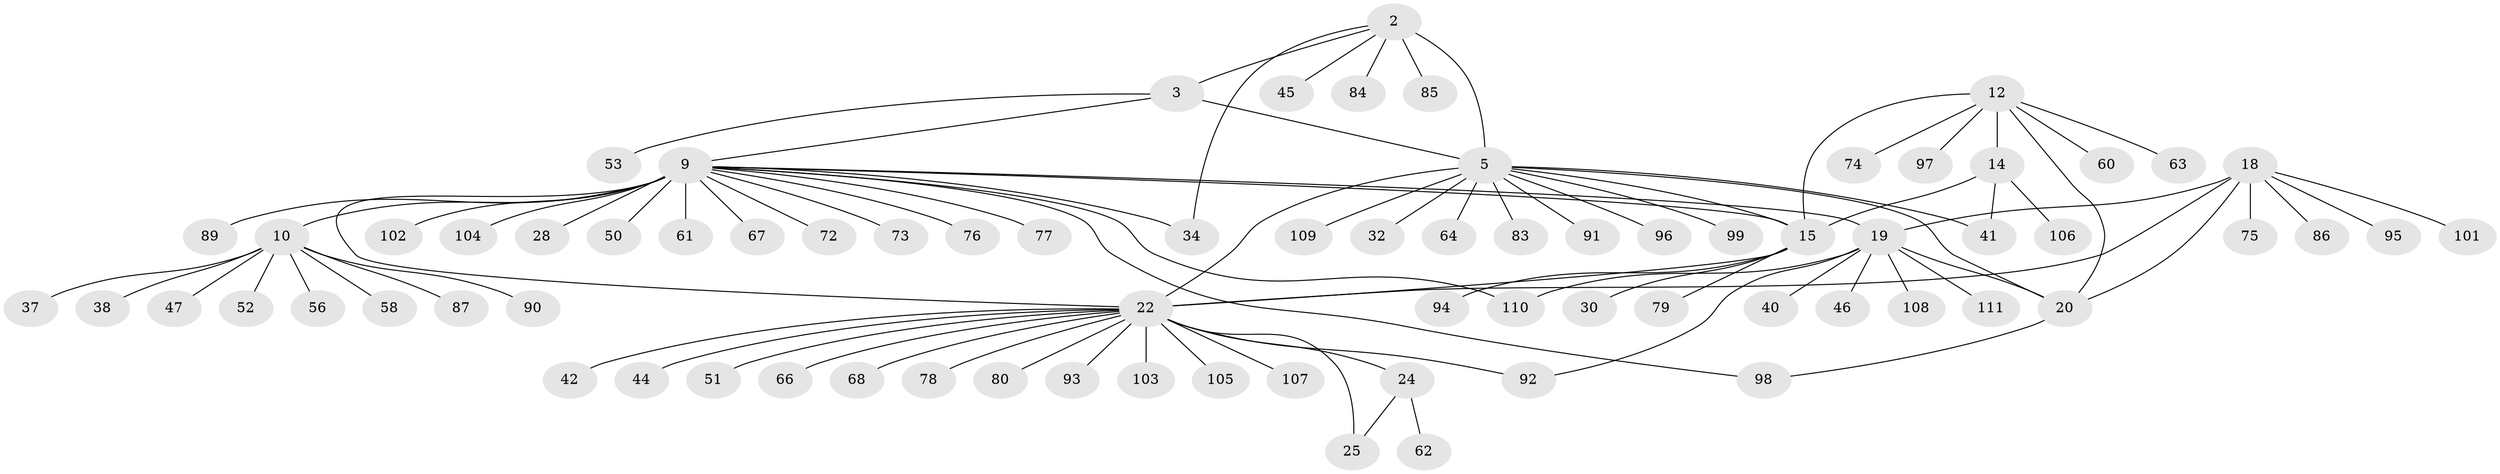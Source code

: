 // original degree distribution, {6: 0.04504504504504504, 10: 0.009009009009009009, 9: 0.04504504504504504, 12: 0.009009009009009009, 8: 0.036036036036036036, 5: 0.04504504504504504, 7: 0.009009009009009009, 11: 0.009009009009009009, 13: 0.009009009009009009, 4: 0.02702702702702703, 2: 0.15315315315315314, 1: 0.5855855855855856, 3: 0.018018018018018018}
// Generated by graph-tools (version 1.1) at 2025/57/03/04/25 21:57:22]
// undirected, 77 vertices, 91 edges
graph export_dot {
graph [start="1"]
  node [color=gray90,style=filled];
  2 [super="+1"];
  3;
  5 [super="+4"];
  9 [super="+8+6"];
  10 [super="+7"];
  12;
  14 [super="+13"];
  15 [super="+11"];
  18;
  19 [super="+17"];
  20 [super="+16"];
  22 [super="+21"];
  24;
  25 [super="+23"];
  28;
  30;
  32;
  34;
  37;
  38;
  40 [super="+33"];
  41;
  42;
  44;
  45;
  46;
  47;
  50 [super="+39"];
  51;
  52;
  53 [super="+27"];
  56;
  58;
  60 [super="+54"];
  61;
  62;
  63 [super="+49"];
  64;
  66;
  67;
  68;
  72;
  73;
  74;
  75;
  76;
  77 [super="+59"];
  78;
  79 [super="+69"];
  80;
  83 [super="+82"];
  84;
  85;
  86;
  87;
  89;
  90;
  91 [super="+88"];
  92;
  93;
  94;
  95;
  96;
  97;
  98;
  99;
  101 [super="+43"];
  102;
  103 [super="+55"];
  104;
  105 [super="+31"];
  106;
  107;
  108 [super="+81"];
  109;
  110 [super="+100"];
  111;
  2 -- 3 [weight=2];
  2 -- 5 [weight=4];
  2 -- 34;
  2 -- 85;
  2 -- 84;
  2 -- 45;
  3 -- 5 [weight=2];
  3 -- 53;
  3 -- 9;
  5 -- 15;
  5 -- 20;
  5 -- 41;
  5 -- 99;
  5 -- 32;
  5 -- 64;
  5 -- 96;
  5 -- 109;
  5 -- 22;
  5 -- 83;
  5 -- 91;
  9 -- 10 [weight=6];
  9 -- 61;
  9 -- 72;
  9 -- 89;
  9 -- 102;
  9 -- 67;
  9 -- 73;
  9 -- 19;
  9 -- 28;
  9 -- 50;
  9 -- 77;
  9 -- 34;
  9 -- 98;
  9 -- 104;
  9 -- 76;
  9 -- 110;
  9 -- 15;
  9 -- 22;
  10 -- 38;
  10 -- 56;
  10 -- 58;
  10 -- 87;
  10 -- 37;
  10 -- 47;
  10 -- 52;
  10 -- 90;
  12 -- 14 [weight=2];
  12 -- 15 [weight=2];
  12 -- 74;
  12 -- 97;
  12 -- 20;
  12 -- 63;
  12 -- 60;
  14 -- 15 [weight=4];
  14 -- 106;
  14 -- 41;
  15 -- 22;
  15 -- 30;
  15 -- 94;
  15 -- 79;
  18 -- 19 [weight=2];
  18 -- 20 [weight=2];
  18 -- 22;
  18 -- 75;
  18 -- 86;
  18 -- 95;
  18 -- 101;
  19 -- 20 [weight=4];
  19 -- 111;
  19 -- 92;
  19 -- 46;
  19 -- 40;
  19 -- 108;
  19 -- 110;
  20 -- 98;
  22 -- 24 [weight=2];
  22 -- 25 [weight=4];
  22 -- 51;
  22 -- 66;
  22 -- 80;
  22 -- 92;
  22 -- 107;
  22 -- 68;
  22 -- 42;
  22 -- 44;
  22 -- 78;
  22 -- 93;
  22 -- 105;
  22 -- 103;
  24 -- 25 [weight=2];
  24 -- 62;
}
